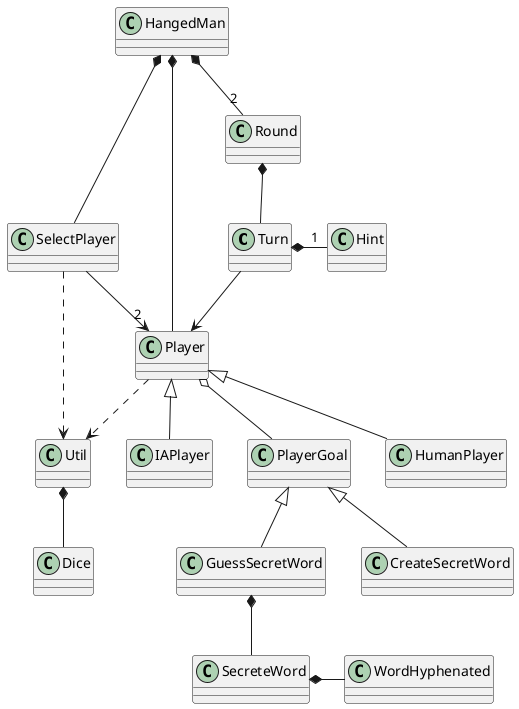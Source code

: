 @startuml
'https://plantuml.com/class-diagram

Class Turn
Class Util
Class Player
Class HangedMan
Class HumanPlayer
Class IAPlayer
Class PlayerGoal
Class CreateSecretWord
Class GuessSecretWord
Class SecreteWord
Class Dice
Class SelectPlayer
Class Hint
Class Round
Class WordHyphenated

HangedMan *-down-"2"Round
HangedMan *-down- Player
Player o-down- PlayerGoal
Round*-down- Turn
Turn-->Player
HangedMan*--SelectPlayer
SelectPlayer-->"2"Player
PlayerGoal<|-down-CreateSecretWord
PlayerGoal<|-down-GuessSecretWord

Player <|-down- HumanPlayer
Player <|-down- IAPlayer
GuessSecretWord *-down-SecreteWord
Util*-down-Dice
Player..>Util
SelectPlayer..>Util
Turn*-right-"1"Hint

SecreteWord *-down WordHyphenated

@enduml